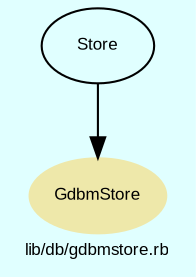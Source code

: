digraph TopLevel {
    compound = true
    bgcolor = lightcyan1
    fontname = Arial
    fontsize = 8
    label = "lib/db/gdbmstore.rb"
    node [
        fontname = Arial,
        fontsize = 8,
        color = black
    ]

    GdbmStore [
        fontcolor = black,
        URL = "classes/GdbmStore.html",
        shape = ellipse,
        color = palegoldenrod,
        style = filled,
        label = "GdbmStore"
    ]

    Store [
        URL = "classes/Store.html",
        label = "Store"
    ]

    Store -> GdbmStore [

    ]

}

